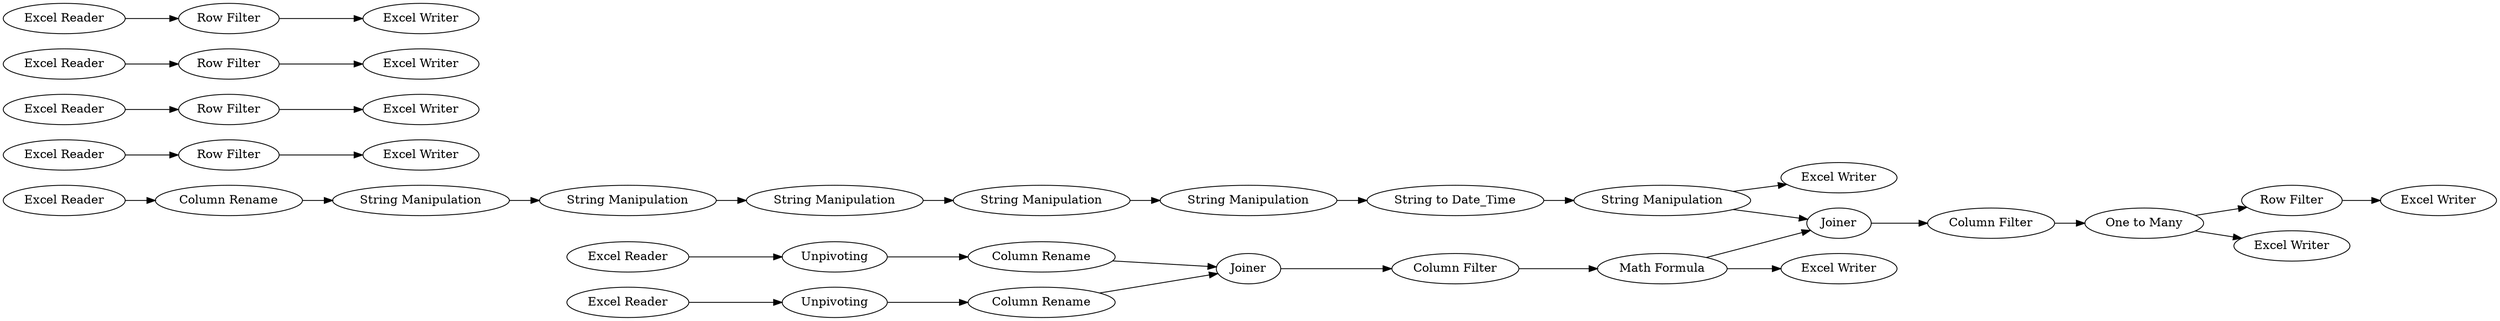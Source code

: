 digraph {
	"-8442389884918018533_11" [label=Unpivoting]
	"-8442389884918018533_18" [label="String to Date_Time"]
	"-8442389884918018533_23" [label="String Manipulation"]
	"-8442389884918018533_43" [label="Excel Reader"]
	"-8442389884918018533_35" [label="Row Filter"]
	"-8442389884918018533_10" [label="Excel Reader"]
	"-8442389884918018533_38" [label="Excel Writer"]
	"-8442389884918018533_41" [label="Excel Writer"]
	"-8442389884918018533_39" [label="Row Filter"]
	"-8442389884918018533_36" [label="Excel Writer"]
	"-8442389884918018533_14" [label="Column Rename"]
	"-8442389884918018533_3" [label="Excel Writer"]
	"-8442389884918018533_27" [label="Column Filter"]
	"-8442389884918018533_1" [label="Excel Reader"]
	"-8442389884918018533_44" [label="Excel Reader"]
	"-8442389884918018533_33" [label="Row Filter"]
	"-8442389884918018533_19" [label="String Manipulation"]
	"-8442389884918018533_16" [label="Excel Writer"]
	"-8442389884918018533_24" [label="String Manipulation"]
	"-8442389884918018533_42" [label="Row Filter"]
	"-8442389884918018533_26" [label="Excel Writer"]
	"-8442389884918018533_46" [label="Excel Reader"]
	"-8442389884918018533_7" [label="Excel Reader"]
	"-8442389884918018533_21" [label="String Manipulation"]
	"-8442389884918018533_34" [label="Excel Writer"]
	"-8442389884918018533_5" [label="Column Rename"]
	"-8442389884918018533_29" [label="Math Formula"]
	"-8442389884918018533_37" [label="Row Filter"]
	"-8442389884918018533_17" [label="Column Filter"]
	"-8442389884918018533_25" [label=Joiner]
	"-8442389884918018533_45" [label="Excel Reader"]
	"-8442389884918018533_15" [label=Joiner]
	"-8442389884918018533_40" [label="Excel Writer"]
	"-8442389884918018533_13" [label="Column Rename"]
	"-8442389884918018533_8" [label=Unpivoting]
	"-8442389884918018533_20" [label="String Manipulation"]
	"-8442389884918018533_31" [label="One to Many"]
	"-8442389884918018533_22" [label="String Manipulation"]
	"-8442389884918018533_5" -> "-8442389884918018533_19"
	"-8442389884918018533_17" -> "-8442389884918018533_29"
	"-8442389884918018533_45" -> "-8442389884918018533_35"
	"-8442389884918018533_20" -> "-8442389884918018533_21"
	"-8442389884918018533_8" -> "-8442389884918018533_13"
	"-8442389884918018533_44" -> "-8442389884918018533_37"
	"-8442389884918018533_43" -> "-8442389884918018533_39"
	"-8442389884918018533_39" -> "-8442389884918018533_40"
	"-8442389884918018533_35" -> "-8442389884918018533_36"
	"-8442389884918018533_24" -> "-8442389884918018533_3"
	"-8442389884918018533_33" -> "-8442389884918018533_34"
	"-8442389884918018533_27" -> "-8442389884918018533_31"
	"-8442389884918018533_31" -> "-8442389884918018533_26"
	"-8442389884918018533_21" -> "-8442389884918018533_22"
	"-8442389884918018533_23" -> "-8442389884918018533_18"
	"-8442389884918018533_22" -> "-8442389884918018533_23"
	"-8442389884918018533_46" -> "-8442389884918018533_42"
	"-8442389884918018533_25" -> "-8442389884918018533_27"
	"-8442389884918018533_31" -> "-8442389884918018533_33"
	"-8442389884918018533_11" -> "-8442389884918018533_14"
	"-8442389884918018533_19" -> "-8442389884918018533_20"
	"-8442389884918018533_24" -> "-8442389884918018533_25"
	"-8442389884918018533_18" -> "-8442389884918018533_24"
	"-8442389884918018533_13" -> "-8442389884918018533_15"
	"-8442389884918018533_7" -> "-8442389884918018533_8"
	"-8442389884918018533_1" -> "-8442389884918018533_5"
	"-8442389884918018533_29" -> "-8442389884918018533_16"
	"-8442389884918018533_37" -> "-8442389884918018533_38"
	"-8442389884918018533_29" -> "-8442389884918018533_25"
	"-8442389884918018533_10" -> "-8442389884918018533_11"
	"-8442389884918018533_15" -> "-8442389884918018533_17"
	"-8442389884918018533_42" -> "-8442389884918018533_41"
	"-8442389884918018533_14" -> "-8442389884918018533_15"
	rankdir=LR
}
